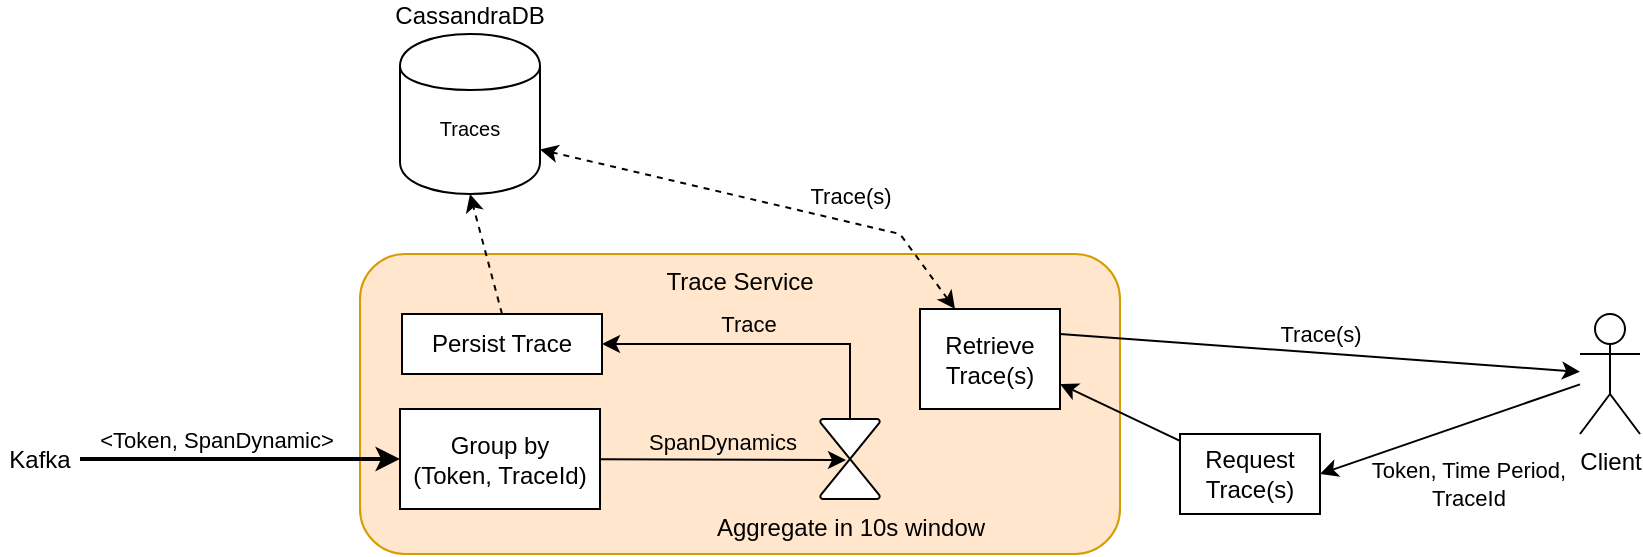 <mxfile version="14.9.6" type="device"><diagram id="EiXBy5q8jqbyXMqyf3lJ" name="trace-service"><mxGraphModel dx="517" dy="802" grid="1" gridSize="10" guides="1" tooltips="1" connect="1" arrows="1" fold="1" page="1" pageScale="1" pageWidth="827" pageHeight="1169" math="0" shadow="0"><root><mxCell id="vGPGndZVR5FWhC4yJplA-0"/><mxCell id="vGPGndZVR5FWhC4yJplA-1" parent="vGPGndZVR5FWhC4yJplA-0"/><mxCell id="rXhNymraRqZz3geLFlER-0" value="Trace Service" style="rounded=1;whiteSpace=wrap;html=1;fillColor=#ffe6cc;strokeColor=#d79b00;verticalAlign=top;" parent="vGPGndZVR5FWhC4yJplA-1" vertex="1"><mxGeometry x="1120" y="260" width="380" height="150" as="geometry"/></mxCell><mxCell id="rXhNymraRqZz3geLFlER-1" style="rounded=0;orthogonalLoop=1;jettySize=auto;html=1;entryX=1;entryY=0.5;entryDx=0;entryDy=0;startArrow=none;startFill=0;" parent="vGPGndZVR5FWhC4yJplA-1" source="rXhNymraRqZz3geLFlER-3" target="rXhNymraRqZz3geLFlER-8" edge="1"><mxGeometry relative="1" as="geometry"><mxPoint x="1780" y="320" as="sourcePoint"/></mxGeometry></mxCell><mxCell id="rXhNymraRqZz3geLFlER-2" value="Token, Time Period,&lt;br&gt;TraceId" style="edgeLabel;html=1;align=center;verticalAlign=middle;resizable=0;points=[];rotation=0;" parent="rXhNymraRqZz3geLFlER-1" vertex="1" connectable="0"><mxGeometry x="0.134" y="2" relative="1" as="geometry"><mxPoint x="17" y="22" as="offset"/></mxGeometry></mxCell><mxCell id="rXhNymraRqZz3geLFlER-3" value="Client" style="shape=umlActor;verticalLabelPosition=bottom;verticalAlign=top;html=1;outlineConnect=0;fontSize=12;" parent="vGPGndZVR5FWhC4yJplA-1" vertex="1"><mxGeometry x="1730" y="290" width="30" height="60" as="geometry"/></mxCell><mxCell id="rXhNymraRqZz3geLFlER-4" value="" style="group" parent="vGPGndZVR5FWhC4yJplA-1" vertex="1" connectable="0"><mxGeometry x="1140" y="150" width="70" height="80" as="geometry"/></mxCell><mxCell id="rXhNymraRqZz3geLFlER-5" value="CassandraDB" style="shape=cylinder;whiteSpace=wrap;html=1;boundedLbl=1;backgroundOutline=1;verticalAlign=bottom;labelPosition=center;verticalLabelPosition=top;align=center;" parent="rXhNymraRqZz3geLFlER-4" vertex="1"><mxGeometry width="70" height="80" as="geometry"/></mxCell><mxCell id="rXhNymraRqZz3geLFlER-6" value="&lt;span&gt;Traces&lt;/span&gt;" style="text;html=1;strokeColor=none;fillColor=none;align=center;verticalAlign=middle;whiteSpace=wrap;rounded=0;fontSize=10;fontStyle=0" parent="rXhNymraRqZz3geLFlER-4" vertex="1"><mxGeometry y="24" width="70" height="45" as="geometry"/></mxCell><mxCell id="rXhNymraRqZz3geLFlER-7" style="edgeStyle=none;rounded=0;orthogonalLoop=1;jettySize=auto;html=1;entryX=1;entryY=0.75;entryDx=0;entryDy=0;startArrow=none;startFill=0;endArrow=classic;endFill=1;strokeWidth=1;" parent="vGPGndZVR5FWhC4yJplA-1" source="rXhNymraRqZz3geLFlER-8" target="rXhNymraRqZz3geLFlER-17" edge="1"><mxGeometry relative="1" as="geometry"/></mxCell><mxCell id="rXhNymraRqZz3geLFlER-8" value="Request Trace(s)" style="rounded=0;whiteSpace=wrap;html=1;align=center;" parent="vGPGndZVR5FWhC4yJplA-1" vertex="1"><mxGeometry x="1530" y="350" width="70" height="40" as="geometry"/></mxCell><mxCell id="rXhNymraRqZz3geLFlER-11" value="" style="endArrow=classic;html=1;strokeWidth=2;exitX=1;exitY=0.5;exitDx=0;exitDy=0;" parent="vGPGndZVR5FWhC4yJplA-1" source="rXhNymraRqZz3geLFlER-13" target="SSTdPJV73lbZ8gtwMa4C-0" edge="1"><mxGeometry width="50" height="50" relative="1" as="geometry"><mxPoint x="980" y="328" as="sourcePoint"/><mxPoint x="1140" y="327.5" as="targetPoint"/></mxGeometry></mxCell><mxCell id="rXhNymraRqZz3geLFlER-12" value="&amp;lt;Token, SpanDynamic&amp;gt;" style="edgeLabel;html=1;align=center;verticalAlign=middle;resizable=0;points=[];" parent="rXhNymraRqZz3geLFlER-11" vertex="1" connectable="0"><mxGeometry x="-0.481" relative="1" as="geometry"><mxPoint x="26" y="-10" as="offset"/></mxGeometry></mxCell><mxCell id="rXhNymraRqZz3geLFlER-13" value="Kafka" style="text;html=1;strokeColor=none;fillColor=none;align=center;verticalAlign=middle;whiteSpace=wrap;rounded=0;" parent="vGPGndZVR5FWhC4yJplA-1" vertex="1"><mxGeometry x="940" y="352.5" width="40" height="20" as="geometry"/></mxCell><mxCell id="rXhNymraRqZz3geLFlER-22" style="rounded=0;orthogonalLoop=1;jettySize=auto;html=1;exitX=0.25;exitY=0;exitDx=0;exitDy=0;entryX=1;entryY=0.75;entryDx=0;entryDy=0;dashed=1;startArrow=classic;startFill=1;endArrow=classic;endFill=1;" parent="vGPGndZVR5FWhC4yJplA-1" source="rXhNymraRqZz3geLFlER-17" target="rXhNymraRqZz3geLFlER-6" edge="1"><mxGeometry relative="1" as="geometry"><Array as="points"><mxPoint x="1390" y="250"/></Array></mxGeometry></mxCell><mxCell id="wKfGgngFO1e76AfJqGG--0" value="Trace(s)" style="edgeLabel;html=1;align=center;verticalAlign=middle;resizable=0;points=[];" parent="rXhNymraRqZz3geLFlER-22" vertex="1" connectable="0"><mxGeometry x="0.411" y="2" relative="1" as="geometry"><mxPoint x="89" y="5" as="offset"/></mxGeometry></mxCell><mxCell id="rXhNymraRqZz3geLFlER-17" value="Retrieve Trace(s)" style="rounded=0;whiteSpace=wrap;html=1;align=center;verticalAlign=middle;" parent="vGPGndZVR5FWhC4yJplA-1" vertex="1"><mxGeometry x="1400" y="287.5" width="70" height="50" as="geometry"/></mxCell><mxCell id="rXhNymraRqZz3geLFlER-18" value="Trace(s)" style="edgeStyle=none;rounded=0;orthogonalLoop=1;jettySize=auto;html=1;exitX=1;exitY=0.25;exitDx=0;exitDy=0;startArrow=none;startFill=0;endArrow=classic;endFill=1;strokeWidth=1;labelPosition=center;verticalLabelPosition=top;align=center;verticalAlign=bottom;" parent="vGPGndZVR5FWhC4yJplA-1" source="rXhNymraRqZz3geLFlER-17" target="rXhNymraRqZz3geLFlER-3" edge="1"><mxGeometry relative="1" as="geometry"><mxPoint x="1470" y="320" as="sourcePoint"/></mxGeometry></mxCell><mxCell id="SSTdPJV73lbZ8gtwMa4C-3" value="SpanDynamics" style="edgeStyle=none;rounded=0;orthogonalLoop=1;jettySize=auto;html=1;entryX=0.433;entryY=0.513;entryDx=0;entryDy=0;entryPerimeter=0;startArrow=none;startFill=0;endArrow=classic;endFill=1;labelPosition=center;verticalLabelPosition=top;align=center;verticalAlign=bottom;labelBackgroundColor=none;" parent="vGPGndZVR5FWhC4yJplA-1" source="SSTdPJV73lbZ8gtwMa4C-0" target="SSTdPJV73lbZ8gtwMa4C-1" edge="1"><mxGeometry relative="1" as="geometry"/></mxCell><mxCell id="SSTdPJV73lbZ8gtwMa4C-0" value="Group by &lt;br&gt;(Token, TraceId)" style="rounded=0;whiteSpace=wrap;html=1;align=center;verticalAlign=middle;" parent="vGPGndZVR5FWhC4yJplA-1" vertex="1"><mxGeometry x="1140" y="337.5" width="100" height="50" as="geometry"/></mxCell><mxCell id="SSTdPJV73lbZ8gtwMa4C-5" style="edgeStyle=orthogonalEdgeStyle;rounded=0;orthogonalLoop=1;jettySize=auto;html=1;exitX=0.5;exitY=0;exitDx=0;exitDy=0;exitPerimeter=0;entryX=1;entryY=0.5;entryDx=0;entryDy=0;startArrow=none;startFill=0;endArrow=classic;endFill=1;labelPosition=right;verticalLabelPosition=middle;align=left;verticalAlign=middle;" parent="vGPGndZVR5FWhC4yJplA-1" source="SSTdPJV73lbZ8gtwMa4C-1" target="SSTdPJV73lbZ8gtwMa4C-4" edge="1"><mxGeometry relative="1" as="geometry"/></mxCell><mxCell id="SSTdPJV73lbZ8gtwMa4C-9" value="Trace" style="edgeLabel;html=1;align=center;verticalAlign=middle;resizable=0;points=[];labelBackgroundColor=none;" parent="SSTdPJV73lbZ8gtwMa4C-5" vertex="1" connectable="0"><mxGeometry x="0.082" relative="1" as="geometry"><mxPoint x="-1" y="-10" as="offset"/></mxGeometry></mxCell><mxCell id="SSTdPJV73lbZ8gtwMa4C-1" value="Aggregate in 10s window" style="verticalLabelPosition=bottom;verticalAlign=top;html=1;shape=mxgraph.flowchart.collate;" parent="vGPGndZVR5FWhC4yJplA-1" vertex="1"><mxGeometry x="1350" y="342.5" width="30" height="40" as="geometry"/></mxCell><mxCell id="SSTdPJV73lbZ8gtwMa4C-6" style="rounded=0;orthogonalLoop=1;jettySize=auto;html=1;exitX=0.5;exitY=0;exitDx=0;exitDy=0;entryX=0.5;entryY=1;entryDx=0;entryDy=0;startArrow=none;startFill=0;endArrow=classic;endFill=1;strokeColor=#000000;dashed=1;" parent="vGPGndZVR5FWhC4yJplA-1" source="SSTdPJV73lbZ8gtwMa4C-4" target="rXhNymraRqZz3geLFlER-5" edge="1"><mxGeometry relative="1" as="geometry"/></mxCell><mxCell id="SSTdPJV73lbZ8gtwMa4C-4" value="Persist Trace" style="rounded=0;whiteSpace=wrap;html=1;align=center;verticalAlign=middle;" parent="vGPGndZVR5FWhC4yJplA-1" vertex="1"><mxGeometry x="1141" y="290" width="100" height="30" as="geometry"/></mxCell></root></mxGraphModel></diagram></mxfile>